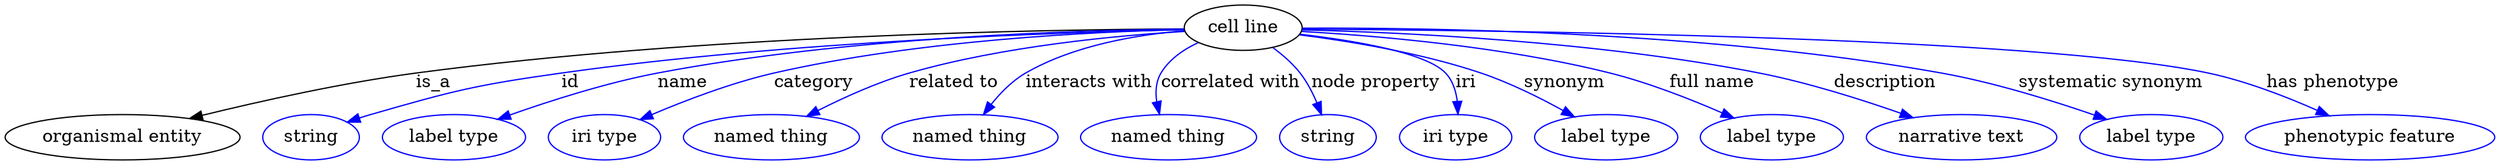 digraph {
	graph [bb="0,0,1610.5,123"];
	node [label="\N"];
	"cell line"	 [height=0.5,
		label="cell line",
		pos="804.79,105",
		width=1.0832];
	"organismal entity"	 [height=0.5,
		pos="72.794,18",
		width=2.022];
	"cell line" -> "organismal entity"	 [label=is_a,
		lp="276.79,61.5",
		pos="e,117.12,32.31 765.59,103.36 658.42,98.717 362.16,84.801 265.79,69 218.23,61.201 165.39,46.825 127.04,35.319"];
	id	 [color=blue,
		height=0.5,
		label=string,
		pos="193.79,18",
		width=0.84854];
	"cell line" -> id	 [color=blue,
		label=id,
		lp="373.29,61.5",
		pos="e,217.62,29.571 765.66,103.86 688.9,101.18 513.36,92.764 367.79,69 307.26,59.117 291.78,56 233.79,36 231.55,35.225 229.25,34.371 \
226.96,33.469",
		style=solid];
	name	 [color=blue,
		height=0.5,
		label="label type",
		pos="287.79,18",
		width=1.2638];
	"cell line" -> name	 [color=blue,
		label=name,
		lp="452.29,61.5",
		pos="e,319.16,31.126 765.66,104.15 697.91,102.01 554.73,94.588 436.79,69 399.34,60.875 358.24,46.36 328.71,34.887",
		style=solid];
	category	 [color=blue,
		height=0.5,
		label="iri type",
		pos="387.79,18",
		width=1.011];
	"cell line" -> category	 [color=blue,
		label=category,
		lp="537.29,61.5",
		pos="e,413.66,30.808 765.59,103.4 709.12,100.37 602,91.883 513.79,69 482.13,60.786 447.82,46.517 423.01,35.157",
		style=solid];
	"related to"	 [color=blue,
		height=0.5,
		label="named thing",
		pos="497.79,18",
		width=1.5346];
	"cell line" -> "related to"	 [color=blue,
		label="related to",
		lp="624.79,61.5",
		pos="e,523.87,33.868 766.38,101.7 724.37,97.307 655.48,87.804 598.79,69 575.88,61.399 551.69,49.344 532.73,38.861",
		style=solid];
	"interacts with"	 [color=blue,
		height=0.5,
		label="named thing",
		pos="625.79,18",
		width=1.5346];
	"cell line" -> "interacts with"	 [color=blue,
		label="interacts with",
		lp="708.79,61.5",
		pos="e,637.9,36.013 766.97,100.61 739.03,96.033 700.95,86.898 671.79,69 661.37,62.6 651.91,53.138 644.32,44.097",
		style=solid];
	"correlated with"	 [color=blue,
		height=0.5,
		label="named thing",
		pos="753.79,18",
		width=1.5346];
	"cell line" -> "correlated with"	 [color=blue,
		label="correlated with",
		lp="794.79,61.5",
		pos="e,749.82,36.435 777.15,92.247 768.01,86.524 758.88,78.815 753.79,69 750.26,62.19 749.12,54.149 749.16,46.49",
		style=solid];
	"node property"	 [color=blue,
		height=0.5,
		label=string,
		pos="857.79,18",
		width=0.84854];
	"cell line" -> "node property"	 [color=blue,
		label="node property",
		lp="881.79,61.5",
		pos="e,851.7,35.652 821.06,88.257 826.18,82.453 831.59,75.712 835.79,69 840.45,61.561 844.57,52.967 847.96,44.978",
		style=solid];
	iri	 [color=blue,
		height=0.5,
		label="iri type",
		pos="942.79,18",
		width=1.011];
	"cell line" -> iri	 [color=blue,
		label=iri,
		lp="941.29,61.5",
		pos="e,940.14,36.296 840.64,97.827 871.08,91.094 911.68,80.377 923.79,69 930.26,62.93 934.54,54.457 937.36,46.159",
		style=solid];
	synonym	 [color=blue,
		height=0.5,
		label="label type",
		pos="1042.8,18",
		width=1.2638];
	"cell line" -> synonym	 [color=blue,
		label=synonym,
		lp="1009.3,61.5",
		pos="e,1019.3,33.486 841.58,98.857 871.84,93.131 915.49,83.309 951.79,69 972.12,60.986 993.5,49.198 1010.4,38.972",
		style=solid];
	"full name"	 [color=blue,
		height=0.5,
		label="label type",
		pos="1151.8,18",
		width=1.2638];
	"cell line" -> "full name"	 [color=blue,
		label="full name",
		lp="1104.3,61.5",
		pos="e,1124.7,32.736 843.59,102.27 890.59,98.224 971.8,88.867 1038.8,69 1065.4,61.11 1093.9,48.233 1115.6,37.392",
		style=solid];
	description	 [color=blue,
		height=0.5,
		label="narrative text",
		pos="1272.8,18",
		width=1.6068];
	"cell line" -> description	 [color=blue,
		label=description,
		lp="1216.3,61.5",
		pos="e,1239.8,32.826 843.93,103.83 906.26,101.27 1031.6,93.312 1134.8,69 1167.7,61.255 1203.4,47.9 1230.3,36.799",
		style=solid];
	"systematic synonym"	 [color=blue,
		height=0.5,
		label="label type",
		pos="1393.8,18",
		width=1.2638];
	"cell line" -> "systematic synonym"	 [color=blue,
		label="systematic synonym",
		lp="1359.8,61.5",
		pos="e,1363.2,31.545 843.62,103.17 937.27,98.556 1173.5,85.598 1250.8,69 1286.5,61.326 1325.5,47.004 1353.7,35.487",
		style=solid];
	"has phenotype"	 [color=blue,
		height=0.5,
		label="phenotypic feature",
		pos="1533.8,18",
		width=2.1304];
	"cell line" -> "has phenotype"	 [color=blue,
		label="has phenotype",
		lp="1501.3,61.5",
		pos="e,1504.4,34.738 844.12,104.55 961.82,102.9 1309.9,95.837 1419.8,69 1446,62.591 1473.7,50.344 1495.2,39.458",
		style=solid];
}
